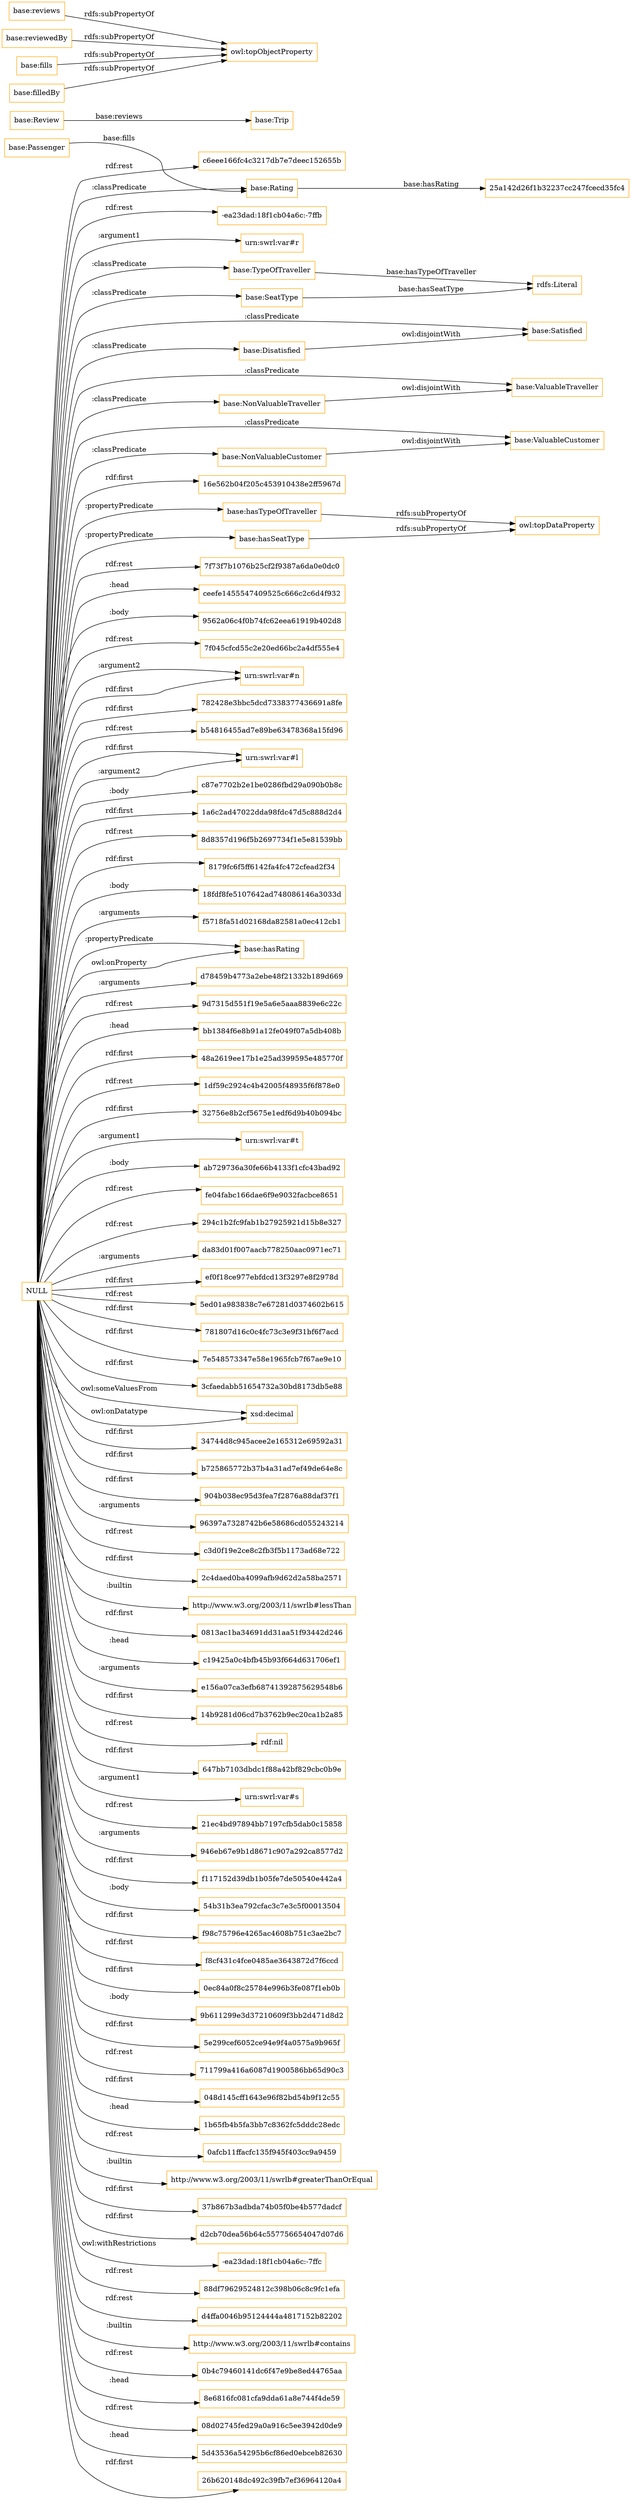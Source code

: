 digraph ar2dtool_diagram { 
rankdir=LR;
size="1501"
node [shape = rectangle, color="orange"]; "base:SeatType" "base:Review" "base:Satisfied" "base:TypeOfTraveller" "base:NonValuableTraveller" "base:ValuableTraveller" "base:Passenger" "base:ValuableCustomer" "base:Trip" "base:Rating" "base:Disatisfied" "base:NonValuableCustomer" ; /*classes style*/
	"base:hasSeatType" -> "owl:topDataProperty" [ label = "rdfs:subPropertyOf" ];
	"base:Disatisfied" -> "base:Satisfied" [ label = "owl:disjointWith" ];
	"base:reviews" -> "owl:topObjectProperty" [ label = "rdfs:subPropertyOf" ];
	"base:NonValuableTraveller" -> "base:ValuableTraveller" [ label = "owl:disjointWith" ];
	"base:NonValuableCustomer" -> "base:ValuableCustomer" [ label = "owl:disjointWith" ];
	"base:reviewedBy" -> "owl:topObjectProperty" [ label = "rdfs:subPropertyOf" ];
	"base:fills" -> "owl:topObjectProperty" [ label = "rdfs:subPropertyOf" ];
	"base:hasTypeOfTraveller" -> "owl:topDataProperty" [ label = "rdfs:subPropertyOf" ];
	"NULL" -> "7f73f7b1076b25cf2f9387a6da0e0dc0" [ label = "rdf:rest" ];
	"NULL" -> "ceefe1455547409525c666c2c6d4f932" [ label = ":head" ];
	"NULL" -> "9562a06c4f0b74fc62eea61919b402d8" [ label = ":body" ];
	"NULL" -> "7f045cfcd55c2e20ed66bc2a4df555e4" [ label = "rdf:rest" ];
	"NULL" -> "urn:swrl:var#n" [ label = "rdf:first" ];
	"NULL" -> "urn:swrl:var#n" [ label = ":argument2" ];
	"NULL" -> "782428e3bbc5dcd7338377436691a8fe" [ label = "rdf:first" ];
	"NULL" -> "b54816455ad7e89be63478368a15fd96" [ label = "rdf:rest" ];
	"NULL" -> "urn:swrl:var#l" [ label = ":argument2" ];
	"NULL" -> "base:Disatisfied" [ label = ":classPredicate" ];
	"NULL" -> "c87e7702b2e1be0286fbd29a090b0b8c" [ label = ":body" ];
	"NULL" -> "1a6c2ad47022dda98fdc47d5c888d2d4" [ label = "rdf:first" ];
	"NULL" -> "8d8357d196f5b2697734f1e5e81539bb" [ label = "rdf:rest" ];
	"NULL" -> "8179fc6f5ff6142fa4fc472cfead2f34" [ label = "rdf:first" ];
	"NULL" -> "18fdf8fe5107642ad748086146a3033d" [ label = ":body" ];
	"NULL" -> "f5718fa51d02168da82581a0ec412cb1" [ label = ":arguments" ];
	"NULL" -> "base:NonValuableCustomer" [ label = ":classPredicate" ];
	"NULL" -> "base:hasRating" [ label = "owl:onProperty" ];
	"NULL" -> "d78459b4773a2ebe48f21332b189d669" [ label = ":arguments" ];
	"NULL" -> "base:Rating" [ label = ":classPredicate" ];
	"NULL" -> "9d7315d551f19e5a6e5aaa8839e6c22c" [ label = "rdf:rest" ];
	"NULL" -> "bb1384f6e8b91a12fe049f07a5db408b" [ label = ":head" ];
	"NULL" -> "48a2619ee17b1e25ad399595e485770f" [ label = "rdf:first" ];
	"NULL" -> "1df59c2924c4b42005f48935f6f878e0" [ label = "rdf:rest" ];
	"NULL" -> "32756e8b2cf5675e1edf6d9b40b094bc" [ label = "rdf:first" ];
	"NULL" -> "base:hasSeatType" [ label = ":propertyPredicate" ];
	"NULL" -> "urn:swrl:var#t" [ label = ":argument1" ];
	"NULL" -> "ab729736a30fe66b4133f1cfc43bad92" [ label = ":body" ];
	"NULL" -> "fe04fabc166dae6f9e9032facbce8651" [ label = "rdf:rest" ];
	"NULL" -> "294c1b2fc9fab1b27925921d15b8e327" [ label = "rdf:rest" ];
	"NULL" -> "da83d01f007aacb778250aac0971ec71" [ label = ":arguments" ];
	"NULL" -> "ef0f18ce977ebfdcd13f3297e8f2978d" [ label = "rdf:first" ];
	"NULL" -> "5ed01a983838c7e67281d0374602b615" [ label = "rdf:rest" ];
	"NULL" -> "base:SeatType" [ label = ":classPredicate" ];
	"NULL" -> "781807d16c0c4fc73c3e9f31bf6f7acd" [ label = "rdf:first" ];
	"NULL" -> "7e548573347e58e1965fcb7f67ae9e10" [ label = "rdf:first" ];
	"NULL" -> "3cfaedabb51654732a30bd8173db5e88" [ label = "rdf:first" ];
	"NULL" -> "xsd:decimal" [ label = "owl:onDatatype" ];
	"NULL" -> "34744d8c945acee2e165312e69592a31" [ label = "rdf:first" ];
	"NULL" -> "b725865772b37b4a31ad7ef49de64e8c" [ label = "rdf:first" ];
	"NULL" -> "xsd:decimal" [ label = "owl:someValuesFrom" ];
	"NULL" -> "904b038ec95d3fea7f2876a88daf37f1" [ label = "rdf:first" ];
	"NULL" -> "96397a7328742b6e58686cd055243214" [ label = ":arguments" ];
	"NULL" -> "c3d0f19e2ce8c2fb3f5b1173ad68e722" [ label = "rdf:rest" ];
	"NULL" -> "2c4daed0ba4099afb9d62d2a58ba2571" [ label = "rdf:first" ];
	"NULL" -> "http://www.w3.org/2003/11/swrlb#lessThan" [ label = ":builtin" ];
	"NULL" -> "0813ac1ba34691dd31aa51f93442d246" [ label = "rdf:first" ];
	"NULL" -> "c19425a0c4bfb45b93f664d631706ef1" [ label = ":head" ];
	"NULL" -> "e156a07ca3efb68741392875629548b6" [ label = ":arguments" ];
	"NULL" -> "14b9281d06cd7b3762b9ec20ca1b2a85" [ label = "rdf:first" ];
	"NULL" -> "rdf:nil" [ label = "rdf:rest" ];
	"NULL" -> "base:TypeOfTraveller" [ label = ":classPredicate" ];
	"NULL" -> "647bb7103dbdc1f88a42bf829cbc0b9e" [ label = "rdf:first" ];
	"NULL" -> "urn:swrl:var#s" [ label = ":argument1" ];
	"NULL" -> "21ec4bd97894bb7197cfb5dab0c15858" [ label = "rdf:rest" ];
	"NULL" -> "946eb67e9b1d8671c907a292ca8577d2" [ label = ":arguments" ];
	"NULL" -> "f117152d39db1b05fe7de50540e442a4" [ label = "rdf:first" ];
	"NULL" -> "54b31b3ea792cfac3c7e3c5f00013504" [ label = ":body" ];
	"NULL" -> "base:Satisfied" [ label = ":classPredicate" ];
	"NULL" -> "f98c75796e4265ac4608b751c3ae2bc7" [ label = "rdf:first" ];
	"NULL" -> "base:hasTypeOfTraveller" [ label = ":propertyPredicate" ];
	"NULL" -> "f8cf431c4fce0485ae3643872d7f6ccd" [ label = "rdf:first" ];
	"NULL" -> "0ec84a0f8c25784e996b3fe087f1eb0b" [ label = "rdf:first" ];
	"NULL" -> "urn:swrl:var#l" [ label = "rdf:first" ];
	"NULL" -> "9b611299e3d37210609f3bb2d471d8d2" [ label = ":body" ];
	"NULL" -> "base:ValuableTraveller" [ label = ":classPredicate" ];
	"NULL" -> "5e299cef6052ce94e9f4a0575a9b965f" [ label = "rdf:first" ];
	"NULL" -> "711799a416a6087d1900586bb65d90c3" [ label = "rdf:rest" ];
	"NULL" -> "048d145cff1643e96f82bd54b9f12c55" [ label = "rdf:first" ];
	"NULL" -> "1b65fb4b5fa3bb7c8362fc5dddc28edc" [ label = ":head" ];
	"NULL" -> "0afcb11ffacfc135f945f403cc9a9459" [ label = "rdf:rest" ];
	"NULL" -> "base:NonValuableTraveller" [ label = ":classPredicate" ];
	"NULL" -> "http://www.w3.org/2003/11/swrlb#greaterThanOrEqual" [ label = ":builtin" ];
	"NULL" -> "37b867b3adbda74b05f0be4b577dadcf" [ label = "rdf:first" ];
	"NULL" -> "d2cb70dea56b64c557756654047d07d6" [ label = "rdf:first" ];
	"NULL" -> "-ea23dad:18f1cb04a6c:-7ffc" [ label = "owl:withRestrictions" ];
	"NULL" -> "88df79629524812c398b06c8c9fc1efa" [ label = "rdf:rest" ];
	"NULL" -> "d4ffa0046b95124444a4817152b82202" [ label = "rdf:rest" ];
	"NULL" -> "http://www.w3.org/2003/11/swrlb#contains" [ label = ":builtin" ];
	"NULL" -> "0b4c79460141dc6f47e9be8ed44765aa" [ label = "rdf:rest" ];
	"NULL" -> "base:ValuableCustomer" [ label = ":classPredicate" ];
	"NULL" -> "8e6816fc081cfa9dda61a8e744f4de59" [ label = ":head" ];
	"NULL" -> "08d02745fed29a0a916c5ee3942d0de9" [ label = "rdf:rest" ];
	"NULL" -> "5d43536a54295b6cf86ed0ebceb82630" [ label = ":head" ];
	"NULL" -> "26b620148dc492c39fb7ef36964120a4" [ label = "rdf:first" ];
	"NULL" -> "c6eee166fc4c3217db7e7deec152655b" [ label = "rdf:rest" ];
	"NULL" -> "-ea23dad:18f1cb04a6c:-7ffb" [ label = "rdf:rest" ];
	"NULL" -> "base:hasRating" [ label = ":propertyPredicate" ];
	"NULL" -> "urn:swrl:var#r" [ label = ":argument1" ];
	"NULL" -> "16e562b04f205c453910438e2ff5967d" [ label = "rdf:first" ];
	"base:filledBy" -> "owl:topObjectProperty" [ label = "rdfs:subPropertyOf" ];
	"base:Rating" -> "25a142d26f1b32237cc247fcecd35fc4" [ label = "base:hasRating" ];
	"base:TypeOfTraveller" -> "rdfs:Literal" [ label = "base:hasTypeOfTraveller" ];
	"base:Passenger" -> "base:Rating" [ label = "base:fills" ];
	"base:Review" -> "base:Trip" [ label = "base:reviews" ];
	"base:SeatType" -> "rdfs:Literal" [ label = "base:hasSeatType" ];

}
